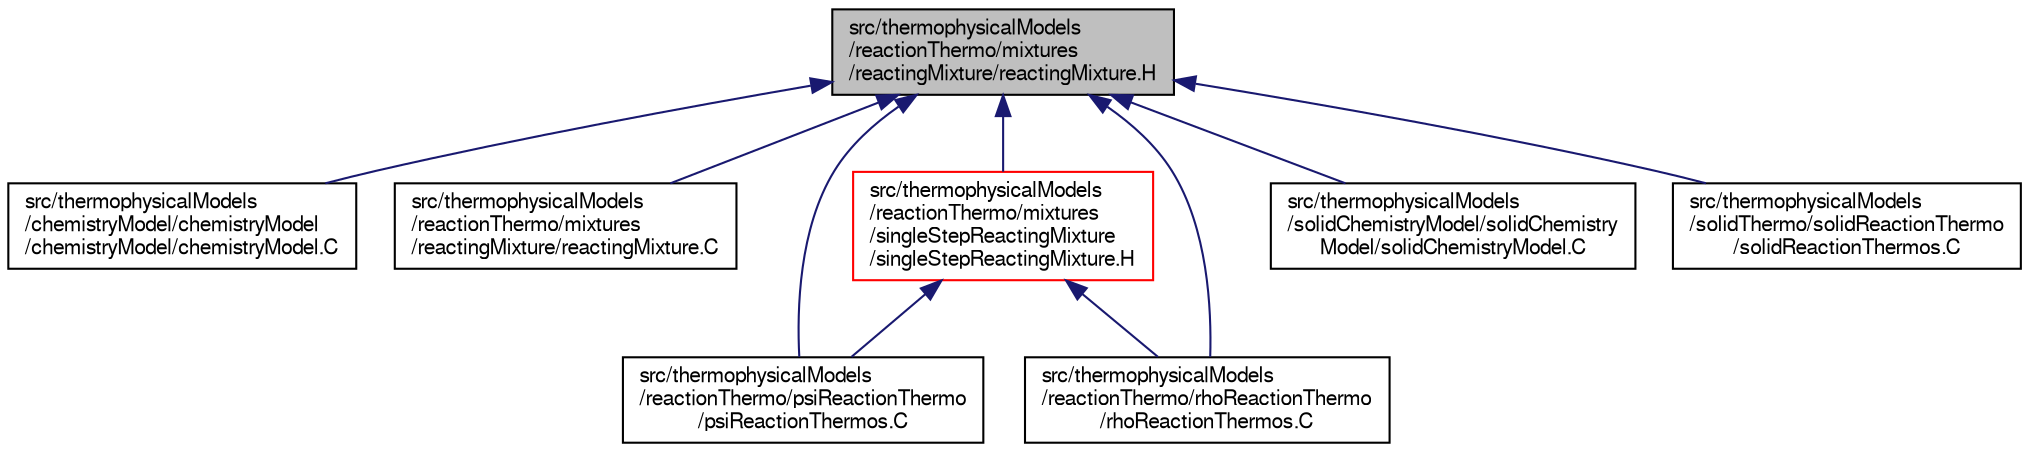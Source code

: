 digraph "src/thermophysicalModels/reactionThermo/mixtures/reactingMixture/reactingMixture.H"
{
  bgcolor="transparent";
  edge [fontname="FreeSans",fontsize="10",labelfontname="FreeSans",labelfontsize="10"];
  node [fontname="FreeSans",fontsize="10",shape=record];
  Node313 [label="src/thermophysicalModels\l/reactionThermo/mixtures\l/reactingMixture/reactingMixture.H",height=0.2,width=0.4,color="black", fillcolor="grey75", style="filled", fontcolor="black"];
  Node313 -> Node314 [dir="back",color="midnightblue",fontsize="10",style="solid",fontname="FreeSans"];
  Node314 [label="src/thermophysicalModels\l/chemistryModel/chemistryModel\l/chemistryModel/chemistryModel.C",height=0.2,width=0.4,color="black",URL="$a15494.html"];
  Node313 -> Node315 [dir="back",color="midnightblue",fontsize="10",style="solid",fontname="FreeSans"];
  Node315 [label="src/thermophysicalModels\l/reactionThermo/mixtures\l/reactingMixture/reactingMixture.C",height=0.2,width=0.4,color="black",URL="$a16190.html"];
  Node313 -> Node316 [dir="back",color="midnightblue",fontsize="10",style="solid",fontname="FreeSans"];
  Node316 [label="src/thermophysicalModels\l/reactionThermo/mixtures\l/singleStepReactingMixture\l/singleStepReactingMixture.H",height=0.2,width=0.4,color="red",URL="$a16199.html"];
  Node316 -> Node333 [dir="back",color="midnightblue",fontsize="10",style="solid",fontname="FreeSans"];
  Node333 [label="src/thermophysicalModels\l/reactionThermo/psiReactionThermo\l/psiReactionThermos.C",height=0.2,width=0.4,color="black",URL="$a16223.html"];
  Node316 -> Node334 [dir="back",color="midnightblue",fontsize="10",style="solid",fontname="FreeSans"];
  Node334 [label="src/thermophysicalModels\l/reactionThermo/rhoReactionThermo\l/rhoReactionThermos.C",height=0.2,width=0.4,color="black",URL="$a16247.html"];
  Node313 -> Node333 [dir="back",color="midnightblue",fontsize="10",style="solid",fontname="FreeSans"];
  Node313 -> Node334 [dir="back",color="midnightblue",fontsize="10",style="solid",fontname="FreeSans"];
  Node313 -> Node335 [dir="back",color="midnightblue",fontsize="10",style="solid",fontname="FreeSans"];
  Node335 [label="src/thermophysicalModels\l/solidChemistryModel/solidChemistry\lModel/solidChemistryModel.C",height=0.2,width=0.4,color="black",URL="$a16283.html"];
  Node313 -> Node336 [dir="back",color="midnightblue",fontsize="10",style="solid",fontname="FreeSans"];
  Node336 [label="src/thermophysicalModels\l/solidThermo/solidReactionThermo\l/solidReactionThermos.C",height=0.2,width=0.4,color="black",URL="$a16367.html"];
}

